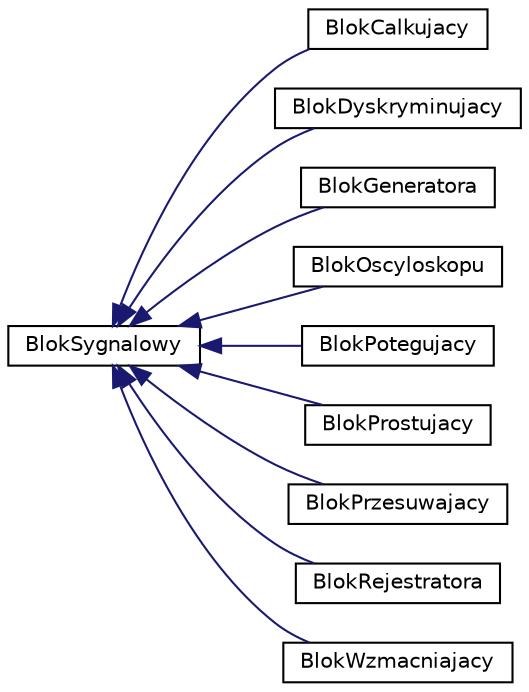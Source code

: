 digraph G
{
  edge [fontname="Helvetica",fontsize="10",labelfontname="Helvetica",labelfontsize="10"];
  node [fontname="Helvetica",fontsize="10",shape=record];
  rankdir="LR";
  Node1 [label="BlokSygnalowy",height=0.2,width=0.4,color="black", fillcolor="white", style="filled",URL="$class_blok_sygnalowy.html",tooltip="Modeluje najważniejsze elementy bloku sygnałowego."];
  Node1 -> Node2 [dir="back",color="midnightblue",fontsize="10",style="solid",fontname="Helvetica"];
  Node2 [label="BlokCalkujacy",height=0.2,width=0.4,color="black", fillcolor="white", style="filled",URL="$class_blok_calkujacy.html",tooltip="Definicja klasy BlokCalkujacy, dziedziczącej po klasie BlokSygnalowy."];
  Node1 -> Node3 [dir="back",color="midnightblue",fontsize="10",style="solid",fontname="Helvetica"];
  Node3 [label="BlokDyskryminujacy",height=0.2,width=0.4,color="black", fillcolor="white", style="filled",URL="$class_blok_dyskryminujacy.html",tooltip="Definicja klasy BlokDyskrymiujacy, dziedziczącej po klasie BlokSygnalowy."];
  Node1 -> Node4 [dir="back",color="midnightblue",fontsize="10",style="solid",fontname="Helvetica"];
  Node4 [label="BlokGeneratora",height=0.2,width=0.4,color="black", fillcolor="white", style="filled",URL="$class_blok_generatora.html",tooltip="Modeluje generator sygnału."];
  Node1 -> Node5 [dir="back",color="midnightblue",fontsize="10",style="solid",fontname="Helvetica"];
  Node5 [label="BlokOscyloskopu",height=0.2,width=0.4,color="black", fillcolor="white", style="filled",URL="$class_blok_oscyloskopu.html",tooltip="Modeluje klasę wizualizacji sygnału."];
  Node1 -> Node6 [dir="back",color="midnightblue",fontsize="10",style="solid",fontname="Helvetica"];
  Node6 [label="BlokPotegujacy",height=0.2,width=0.4,color="black", fillcolor="white", style="filled",URL="$class_blok_potegujacy.html",tooltip="Definicja klasy BlokPotegujacy, dziedziczącej po klasie BlokSygnalowy."];
  Node1 -> Node7 [dir="back",color="midnightblue",fontsize="10",style="solid",fontname="Helvetica"];
  Node7 [label="BlokProstujacy",height=0.2,width=0.4,color="black", fillcolor="white", style="filled",URL="$class_blok_prostujacy.html",tooltip="Definicja klasy BlokProstujacy, dziedziczącej po klasie BlokSygnalowy."];
  Node1 -> Node8 [dir="back",color="midnightblue",fontsize="10",style="solid",fontname="Helvetica"];
  Node8 [label="BlokPrzesuwajacy",height=0.2,width=0.4,color="black", fillcolor="white", style="filled",URL="$class_blok_przesuwajacy.html",tooltip="Definicja klasy BlokPrzesuwajacy, dziedziczącej po klasie BlokSygnalowy."];
  Node1 -> Node9 [dir="back",color="midnightblue",fontsize="10",style="solid",fontname="Helvetica"];
  Node9 [label="BlokRejestratora",height=0.2,width=0.4,color="black", fillcolor="white", style="filled",URL="$class_blok_rejestratora.html",tooltip="Modeluje rejestrator sygnału."];
  Node1 -> Node10 [dir="back",color="midnightblue",fontsize="10",style="solid",fontname="Helvetica"];
  Node10 [label="BlokWzmacniajacy",height=0.2,width=0.4,color="black", fillcolor="white", style="filled",URL="$class_blok_wzmacniajacy.html",tooltip="Definicja klasy BlokWzmacniajacy, dziedziczącej po klasie BlokSygnalowy."];
}
